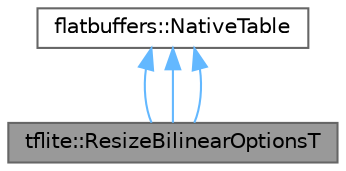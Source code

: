 digraph "tflite::ResizeBilinearOptionsT"
{
 // LATEX_PDF_SIZE
  bgcolor="transparent";
  edge [fontname=Helvetica,fontsize=10,labelfontname=Helvetica,labelfontsize=10];
  node [fontname=Helvetica,fontsize=10,shape=box,height=0.2,width=0.4];
  Node1 [id="Node000001",label="tflite::ResizeBilinearOptionsT",height=0.2,width=0.4,color="gray40", fillcolor="grey60", style="filled", fontcolor="black",tooltip=" "];
  Node2 -> Node1 [id="edge1_Node000001_Node000002",dir="back",color="steelblue1",style="solid",tooltip=" "];
  Node2 [id="Node000002",label="flatbuffers::NativeTable",height=0.2,width=0.4,color="gray40", fillcolor="white", style="filled",URL="$structflatbuffers_1_1_native_table.html",tooltip=" "];
  Node2 -> Node1 [id="edge2_Node000001_Node000002",dir="back",color="steelblue1",style="solid",tooltip=" "];
  Node2 -> Node1 [id="edge3_Node000001_Node000002",dir="back",color="steelblue1",style="solid",tooltip=" "];
}
